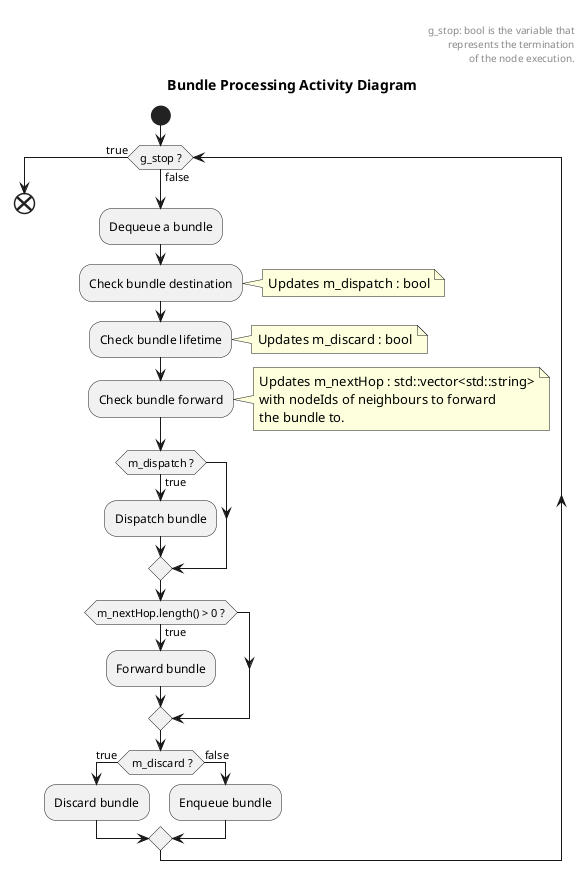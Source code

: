 
@startuml
title Bundle Processing Activity Diagram
start

while (g_stop ?) is (false)
	:Dequeue a bundle;
	:Check bundle destination;
note right
		Updates m_dispatch : bool
end note
	:Check bundle lifetime;
note right
		Updates m_discard : bool
end note
	:Check bundle forward;
note right
		Updates m_nextHop : std::vector<std::string>
		with nodeIds of neighbours to forward
		the bundle to.
end note
	if(m_dispatch ?)then (true)
		:Dispatch bundle;
	endif
	if(m_nextHop.length() > 0 ?)then (true)
		:Forward bundle;
	endif
	if( m_discard ?) then (true)
		:Discard bundle;
	else (false)
		:Enqueue bundle;
	endif
endwhile (true)
end

header

	g_stop: bool is the variable that
	represents the termination
	of the node execution.
end header

@enduml